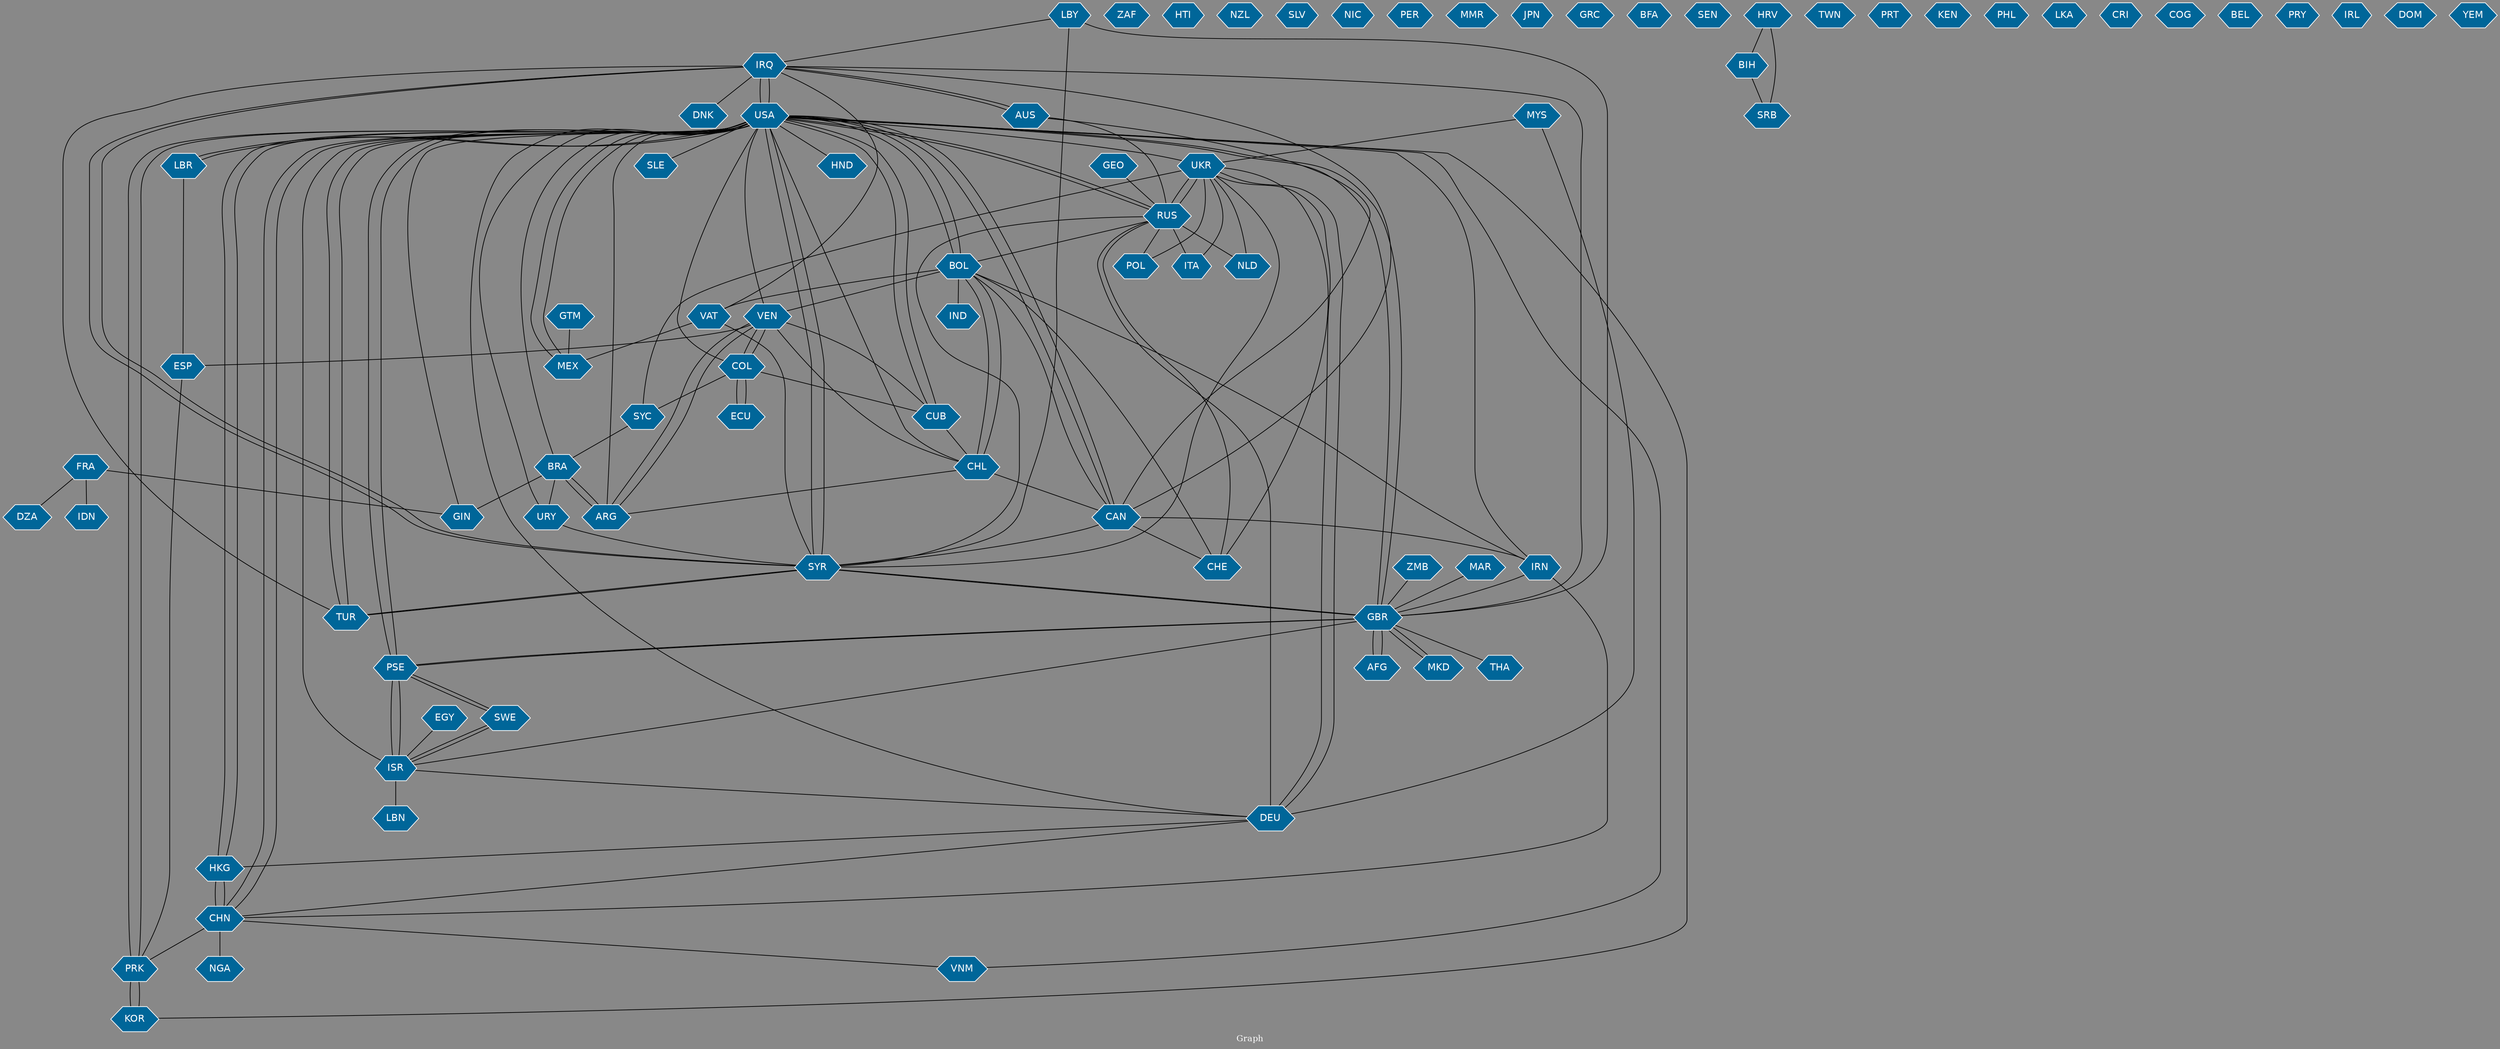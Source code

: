 // Countries together in item graph
graph {
	graph [bgcolor="#888888" fontcolor=white fontsize=12 label="Graph" outputorder=edgesfirst overlap=prism]
	node [color=white fillcolor="#006699" fontcolor=white fontname=Helvetica shape=hexagon style=filled]
	edge [arrowhead=open color=black fontcolor=white fontname=Courier fontsize=12]
		IRQ [label=IRQ]
		UKR [label=UKR]
		VEN [label=VEN]
		USA [label=USA]
		SYR [label=SYR]
		ZAF [label=ZAF]
		LBR [label=LBR]
		HND [label=HND]
		BRA [label=BRA]
		MEX [label=MEX]
		EGY [label=EGY]
		ISR [label=ISR]
		CUB [label=CUB]
		RUS [label=RUS]
		HTI [label=HTI]
		HKG [label=HKG]
		BOL [label=BOL]
		GBR [label=GBR]
		VNM [label=VNM]
		NZL [label=NZL]
		TUR [label=TUR]
		ESP [label=ESP]
		ARG [label=ARG]
		VAT [label=VAT]
		SLV [label=SLV]
		IRN [label=IRN]
		NIC [label=NIC]
		PSE [label=PSE]
		PER [label=PER]
		PRK [label=PRK]
		MMR [label=MMR]
		JPN [label=JPN]
		CHN [label=CHN]
		IND [label=IND]
		FRA [label=FRA]
		URY [label=URY]
		GRC [label=GRC]
		AUS [label=AUS]
		SWE [label=SWE]
		CAN [label=CAN]
		CHE [label=CHE]
		COL [label=COL]
		ECU [label=ECU]
		KOR [label=KOR]
		BFA [label=BFA]
		SEN [label=SEN]
		CHL [label=CHL]
		AFG [label=AFG]
		LBN [label=LBN]
		HRV [label=HRV]
		BIH [label=BIH]
		SRB [label=SRB]
		MYS [label=MYS]
		DEU [label=DEU]
		TWN [label=TWN]
		DZA [label=DZA]
		SLE [label=SLE]
		PRT [label=PRT]
		ITA [label=ITA]
		NGA [label=NGA]
		KEN [label=KEN]
		PHL [label=PHL]
		GIN [label=GIN]
		LKA [label=LKA]
		CRI [label=CRI]
		NLD [label=NLD]
		LBY [label=LBY]
		SYC [label=SYC]
		COG [label=COG]
		MAR [label=MAR]
		BEL [label=BEL]
		MKD [label=MKD]
		THA [label=THA]
		GEO [label=GEO]
		PRY [label=PRY]
		IRL [label=IRL]
		ZMB [label=ZMB]
		IDN [label=IDN]
		DOM [label=DOM]
		DNK [label=DNK]
		YEM [label=YEM]
		POL [label=POL]
		GTM [label=GTM]
			HKG -- USA [weight=1]
			FRA -- IDN [weight=1]
			COL -- ECU [weight=1]
			TUR -- SYR [weight=3]
			SYR -- TUR [weight=6]
			VEN -- USA [weight=1]
			CHE -- RUS [weight=1]
			CAN -- USA [weight=1]
			URY -- SYR [weight=1]
			USA -- COL [weight=1]
			SYR -- IRQ [weight=7]
			VNM -- USA [weight=1]
			BIH -- SRB [weight=1]
			AFG -- GBR [weight=1]
			CUB -- CHL [weight=1]
			BRA -- USA [weight=1]
			SWE -- PSE [weight=2]
			AUS -- IRQ [weight=1]
			BOL -- IND [weight=1]
			CHN -- DEU [weight=1]
			LBY -- GBR [weight=1]
			HRV -- SRB [weight=1]
			RUS -- DEU [weight=1]
			VAT -- SYR [weight=1]
			LBR -- USA [weight=2]
			CHN -- PRK [weight=1]
			CAN -- SYR [weight=1]
			GBR -- PSE [weight=1]
			ESP -- PRK [weight=1]
			ITA -- UKR [weight=1]
			VEN -- ESP [weight=1]
			PSE -- GBR [weight=1]
			IRQ -- CAN [weight=1]
			TUR -- USA [weight=1]
			GBR -- THA [weight=1]
			PRK -- USA [weight=4]
			CAN -- CHE [weight=1]
			USA -- UKR [weight=1]
			USA -- IRN [weight=2]
			LBR -- ESP [weight=1]
			ARG -- VEN [weight=1]
			PSE -- SWE [weight=4]
			KOR -- PRK [weight=2]
			ISR -- LBN [weight=1]
			COL -- CUB [weight=2]
			KOR -- USA [weight=1]
			CHN -- USA [weight=1]
			USA -- LBR [weight=3]
			LBY -- SYR [weight=1]
			SYC -- BRA [weight=2]
			USA -- RUS [weight=2]
			AUS -- CAN [weight=1]
			ZMB -- GBR [weight=2]
			SWE -- ISR [weight=1]
			RUS -- SYR [weight=1]
			EGY -- ISR [weight=1]
			GIN -- USA [weight=1]
			VAT -- MEX [weight=1]
			COL -- VEN [weight=4]
			USA -- SYR [weight=6]
			NLD -- UKR [weight=1]
			USA -- IRQ [weight=7]
			IRQ -- DNK [weight=1]
			RUS -- POL [weight=1]
			USA -- TUR [weight=2]
			SYC -- UKR [weight=1]
			PSE -- USA [weight=2]
			IRQ -- SYR [weight=4]
			PSE -- ISR [weight=6]
			HKG -- CHN [weight=8]
			RUS -- NLD [weight=1]
			USA -- HND [weight=1]
			MYS -- UKR [weight=1]
			BOL -- VAT [weight=1]
			LBY -- IRQ [weight=1]
			BOL -- CAN [weight=1]
			USA -- SLE [weight=1]
			GBR -- IRQ [weight=3]
			BOL -- USA [weight=3]
			BOL -- IRN [weight=1]
			GBR -- SYR [weight=3]
			ISR -- SWE [weight=1]
			CHL -- CAN [weight=1]
			ISR -- PSE [weight=7]
			ECU -- COL [weight=1]
			UKR -- POL [weight=1]
			COL -- SYC [weight=1]
			USA -- CHL [weight=2]
			CHL -- VEN [weight=1]
			DEU -- UKR [weight=1]
			GBR -- MKD [weight=1]
			BOL -- VEN [weight=1]
			CAN -- IRN [weight=1]
			VAT -- IRQ [weight=1]
			GBR -- AFG [weight=1]
			IRN -- CHN [weight=1]
			FRA -- DZA [weight=1]
			CHE -- BOL [weight=1]
			SYR -- UKR [weight=1]
			MEX -- USA [weight=1]
			ISR -- GBR [weight=1]
			PRK -- KOR [weight=3]
			RUS -- UKR [weight=11]
			BOL -- CHL [weight=3]
			GTM -- MEX [weight=1]
			RUS -- BOL [weight=1]
			USA -- PSE [weight=1]
			HRV -- BIH [weight=1]
			IRN -- GBR [weight=1]
			CHL -- BOL [weight=3]
			CHN -- NGA [weight=1]
			USA -- BOL [weight=1]
			USA -- ARG [weight=1]
			GBR -- USA [weight=2]
			USA -- DEU [weight=1]
			BRA -- GIN [weight=1]
			GEO -- RUS [weight=1]
			CUB -- VEN [weight=1]
			USA -- PRK [weight=1]
			USA -- ISR [weight=1]
			SYR -- USA [weight=10]
			UKR -- DEU [weight=2]
			USA -- HKG [weight=2]
			UKR -- RUS [weight=5]
			MAR -- GBR [weight=1]
			USA -- CAN [weight=2]
			SYR -- GBR [weight=1]
			VEN -- ARG [weight=1]
			IRQ -- AUS [weight=1]
			IRQ -- USA [weight=4]
			CHL -- ARG [weight=1]
			ISR -- DEU [weight=1]
			ARG -- BRA [weight=2]
			VEN -- COL [weight=4]
			USA -- MEX [weight=1]
			MKD -- GBR [weight=1]
			AUS -- RUS [weight=1]
			RUS -- USA [weight=2]
			CHE -- UKR [weight=1]
			USA -- CUB [weight=2]
			DEU -- HKG [weight=1]
			CUB -- USA [weight=2]
			USA -- CHN [weight=2]
			CHN -- VNM [weight=1]
			USA -- URY [weight=2]
			MYS -- DEU [weight=1]
			BRA -- ARG [weight=1]
			BRA -- URY [weight=1]
			IRQ -- TUR [weight=1]
			USA -- GBR [weight=1]
			FRA -- GIN [weight=1]
			RUS -- ITA [weight=1]
			CHN -- HKG [weight=9]
}